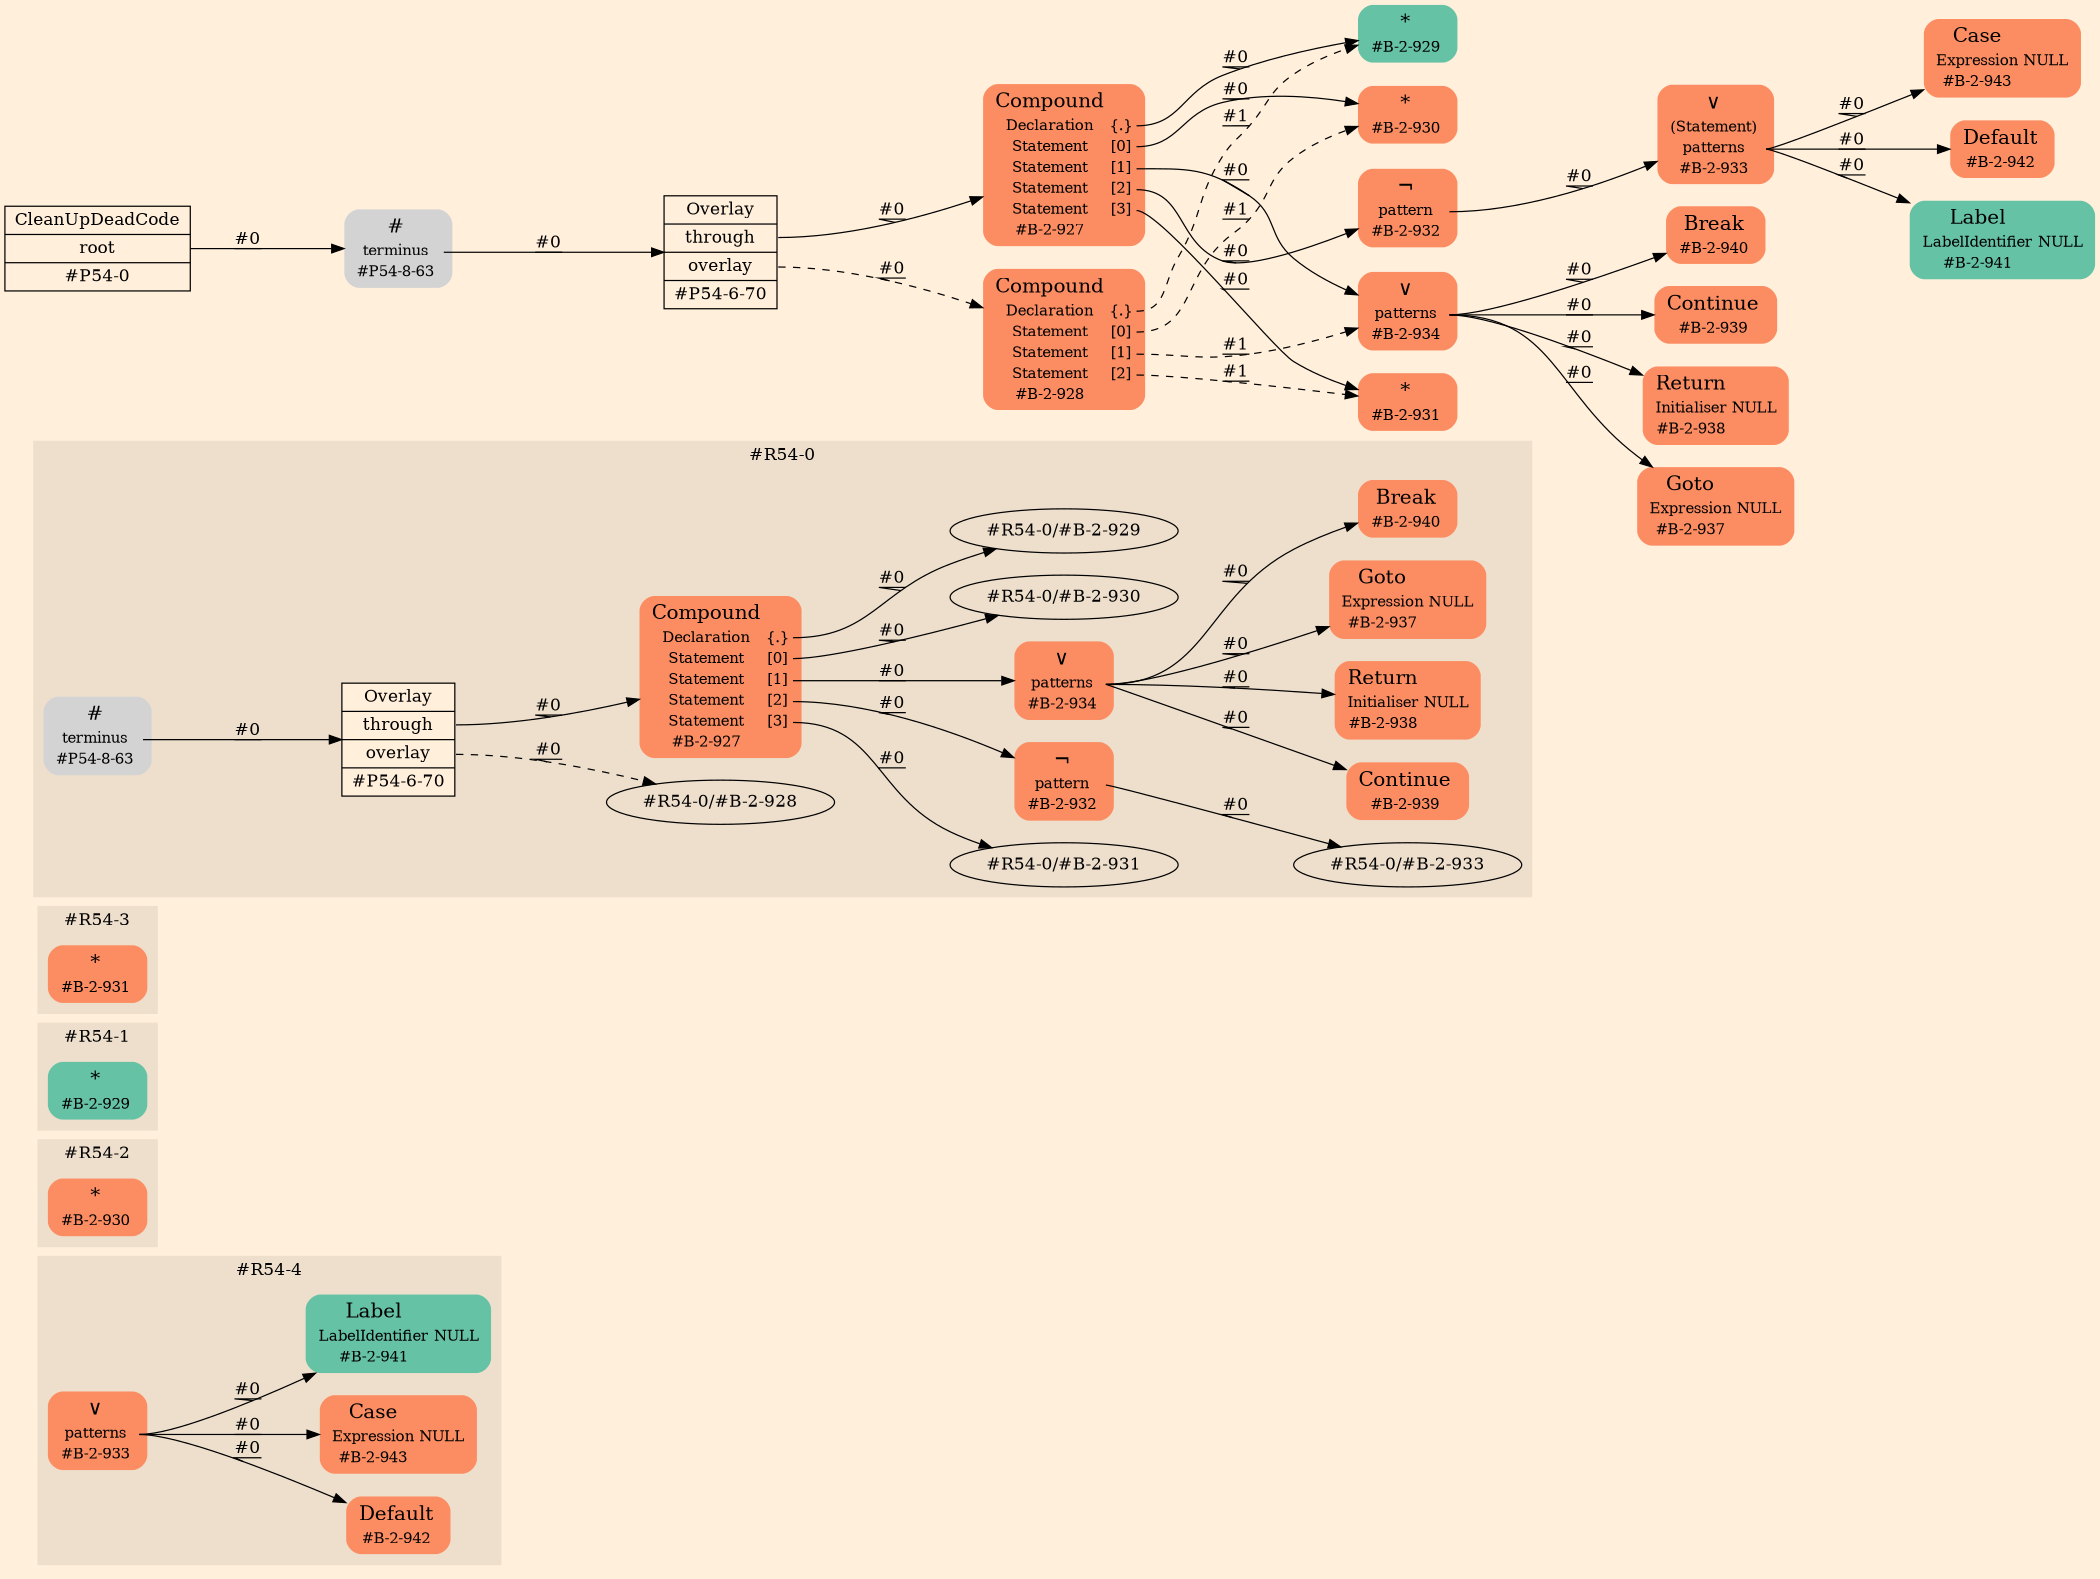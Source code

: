 digraph Inferno {
graph [
rankdir = "LR"
ranksep = 1.0
size = "14,20"
bgcolor = antiquewhite1
];
node [
];
subgraph "cluster#R54-4" {
label = "#R54-4"
style = "filled"
color = antiquewhite2
"#R54-4/#B-2-941" [
shape = "plaintext"
fillcolor = "/set28/1"
label = <<TABLE BORDER="0" CELLBORDER="0" CELLSPACING="0">
 <TR>
  <TD><FONT POINT-SIZE="16.0">Label</FONT></TD>
  <TD></TD>
 </TR>
 <TR>
  <TD>LabelIdentifier</TD>
  <TD PORT="port0">NULL</TD>
 </TR>
 <TR>
  <TD>#B-2-941</TD>
  <TD PORT="port1"></TD>
 </TR>
</TABLE>>
style = "rounded,filled"
fontsize = "12"
];
"#R54-4/#B-2-942" [
shape = "plaintext"
fillcolor = "/set28/2"
label = <<TABLE BORDER="0" CELLBORDER="0" CELLSPACING="0">
 <TR>
  <TD><FONT POINT-SIZE="16.0">Default</FONT></TD>
  <TD></TD>
 </TR>
 <TR>
  <TD>#B-2-942</TD>
  <TD PORT="port0"></TD>
 </TR>
</TABLE>>
style = "rounded,filled"
fontsize = "12"
];
"#R54-4/#B-2-933" [
shape = "plaintext"
fillcolor = "/set28/2"
label = <<TABLE BORDER="0" CELLBORDER="0" CELLSPACING="0">
 <TR>
  <TD><FONT POINT-SIZE="16.0">∨</FONT></TD>
  <TD></TD>
 </TR>
 <TR>
  <TD>patterns</TD>
  <TD PORT="port0"></TD>
 </TR>
 <TR>
  <TD>#B-2-933</TD>
  <TD PORT="port1"></TD>
 </TR>
</TABLE>>
style = "rounded,filled"
fontsize = "12"
];
"#R54-4/#B-2-943" [
shape = "plaintext"
fillcolor = "/set28/2"
label = <<TABLE BORDER="0" CELLBORDER="0" CELLSPACING="0">
 <TR>
  <TD><FONT POINT-SIZE="16.0">Case</FONT></TD>
  <TD></TD>
 </TR>
 <TR>
  <TD>Expression</TD>
  <TD PORT="port0">NULL</TD>
 </TR>
 <TR>
  <TD>#B-2-943</TD>
  <TD PORT="port1"></TD>
 </TR>
</TABLE>>
style = "rounded,filled"
fontsize = "12"
];
"#R54-4/#B-2-933":port0 -> "#R54-4/#B-2-943" [style="solid"
label = "#0"
decorate = true
];
"#R54-4/#B-2-933":port0 -> "#R54-4/#B-2-942" [style="solid"
label = "#0"
decorate = true
];
"#R54-4/#B-2-933":port0 -> "#R54-4/#B-2-941" [style="solid"
label = "#0"
decorate = true
];
}
subgraph "cluster#R54-2" {
label = "#R54-2"
style = "filled"
color = antiquewhite2
"#R54-2/#B-2-930" [
shape = "plaintext"
fillcolor = "/set28/2"
label = <<TABLE BORDER="0" CELLBORDER="0" CELLSPACING="0">
 <TR>
  <TD><FONT POINT-SIZE="16.0">*</FONT></TD>
  <TD></TD>
 </TR>
 <TR>
  <TD>#B-2-930</TD>
  <TD PORT="port0"></TD>
 </TR>
</TABLE>>
style = "rounded,filled"
fontsize = "12"
];
}
subgraph "cluster#R54-1" {
label = "#R54-1"
style = "filled"
color = antiquewhite2
"#R54-1/#B-2-929" [
shape = "plaintext"
fillcolor = "/set28/1"
label = <<TABLE BORDER="0" CELLBORDER="0" CELLSPACING="0">
 <TR>
  <TD><FONT POINT-SIZE="16.0">*</FONT></TD>
  <TD></TD>
 </TR>
 <TR>
  <TD>#B-2-929</TD>
  <TD PORT="port0"></TD>
 </TR>
</TABLE>>
style = "rounded,filled"
fontsize = "12"
];
}
subgraph "cluster#R54-3" {
label = "#R54-3"
style = "filled"
color = antiquewhite2
"#R54-3/#B-2-931" [
shape = "plaintext"
fillcolor = "/set28/2"
label = <<TABLE BORDER="0" CELLBORDER="0" CELLSPACING="0">
 <TR>
  <TD><FONT POINT-SIZE="16.0">*</FONT></TD>
  <TD></TD>
 </TR>
 <TR>
  <TD>#B-2-931</TD>
  <TD PORT="port0"></TD>
 </TR>
</TABLE>>
style = "rounded,filled"
fontsize = "12"
];
}
subgraph "cluster#R54-0" {
label = "#R54-0"
style = "filled"
color = antiquewhite2
"#R54-0/#B-2-932" [
shape = "plaintext"
fillcolor = "/set28/2"
label = <<TABLE BORDER="0" CELLBORDER="0" CELLSPACING="0">
 <TR>
  <TD><FONT POINT-SIZE="16.0">¬</FONT></TD>
  <TD></TD>
 </TR>
 <TR>
  <TD>pattern</TD>
  <TD PORT="port0"></TD>
 </TR>
 <TR>
  <TD>#B-2-932</TD>
  <TD PORT="port1"></TD>
 </TR>
</TABLE>>
style = "rounded,filled"
fontsize = "12"
];
"#R54-0/#B-2-938" [
shape = "plaintext"
fillcolor = "/set28/2"
label = <<TABLE BORDER="0" CELLBORDER="0" CELLSPACING="0">
 <TR>
  <TD><FONT POINT-SIZE="16.0">Return</FONT></TD>
  <TD></TD>
 </TR>
 <TR>
  <TD>Initialiser</TD>
  <TD PORT="port0">NULL</TD>
 </TR>
 <TR>
  <TD>#B-2-938</TD>
  <TD PORT="port1"></TD>
 </TR>
</TABLE>>
style = "rounded,filled"
fontsize = "12"
];
"#R54-0/#P54-8-63" [
shape = "plaintext"
label = <<TABLE BORDER="0" CELLBORDER="0" CELLSPACING="0">
 <TR>
  <TD><FONT POINT-SIZE="16.0">#</FONT></TD>
  <TD></TD>
 </TR>
 <TR>
  <TD>terminus</TD>
  <TD PORT="port0"></TD>
 </TR>
 <TR>
  <TD>#P54-8-63</TD>
  <TD PORT="port1"></TD>
 </TR>
</TABLE>>
style = "rounded,filled"
fontsize = "12"
];
"#R54-0/#B-2-927" [
shape = "plaintext"
fillcolor = "/set28/2"
label = <<TABLE BORDER="0" CELLBORDER="0" CELLSPACING="0">
 <TR>
  <TD><FONT POINT-SIZE="16.0">Compound</FONT></TD>
  <TD></TD>
 </TR>
 <TR>
  <TD>Declaration</TD>
  <TD PORT="port0">{.}</TD>
 </TR>
 <TR>
  <TD>Statement</TD>
  <TD PORT="port1">[0]</TD>
 </TR>
 <TR>
  <TD>Statement</TD>
  <TD PORT="port2">[1]</TD>
 </TR>
 <TR>
  <TD>Statement</TD>
  <TD PORT="port3">[2]</TD>
 </TR>
 <TR>
  <TD>Statement</TD>
  <TD PORT="port4">[3]</TD>
 </TR>
 <TR>
  <TD>#B-2-927</TD>
  <TD PORT="port5"></TD>
 </TR>
</TABLE>>
style = "rounded,filled"
fontsize = "12"
];
"#R54-0/#B-2-937" [
shape = "plaintext"
fillcolor = "/set28/2"
label = <<TABLE BORDER="0" CELLBORDER="0" CELLSPACING="0">
 <TR>
  <TD><FONT POINT-SIZE="16.0">Goto</FONT></TD>
  <TD></TD>
 </TR>
 <TR>
  <TD>Expression</TD>
  <TD PORT="port0">NULL</TD>
 </TR>
 <TR>
  <TD>#B-2-937</TD>
  <TD PORT="port1"></TD>
 </TR>
</TABLE>>
style = "rounded,filled"
fontsize = "12"
];
"#R54-0/#P54-6-70" [
shape = "record"
label = "<fixed> Overlay | <port0> through | <port1> overlay | <port2> #P54-6-70"
style = "filled"
fontsize = "14"
fillcolor = antiquewhite1
];
"#R54-0/#B-2-934" [
shape = "plaintext"
fillcolor = "/set28/2"
label = <<TABLE BORDER="0" CELLBORDER="0" CELLSPACING="0">
 <TR>
  <TD><FONT POINT-SIZE="16.0">∨</FONT></TD>
  <TD></TD>
 </TR>
 <TR>
  <TD>patterns</TD>
  <TD PORT="port0"></TD>
 </TR>
 <TR>
  <TD>#B-2-934</TD>
  <TD PORT="port1"></TD>
 </TR>
</TABLE>>
style = "rounded,filled"
fontsize = "12"
];
"#R54-0/#B-2-940" [
shape = "plaintext"
fillcolor = "/set28/2"
label = <<TABLE BORDER="0" CELLBORDER="0" CELLSPACING="0">
 <TR>
  <TD><FONT POINT-SIZE="16.0">Break</FONT></TD>
  <TD></TD>
 </TR>
 <TR>
  <TD>#B-2-940</TD>
  <TD PORT="port0"></TD>
 </TR>
</TABLE>>
style = "rounded,filled"
fontsize = "12"
];
"#R54-0/#B-2-939" [
shape = "plaintext"
fillcolor = "/set28/2"
label = <<TABLE BORDER="0" CELLBORDER="0" CELLSPACING="0">
 <TR>
  <TD><FONT POINT-SIZE="16.0">Continue</FONT></TD>
  <TD></TD>
 </TR>
 <TR>
  <TD>#B-2-939</TD>
  <TD PORT="port0"></TD>
 </TR>
</TABLE>>
style = "rounded,filled"
fontsize = "12"
];
"#R54-0/#B-2-932":port0 -> "#R54-0/#B-2-933" [style="solid"
label = "#0"
decorate = true
];
"#R54-0/#P54-8-63":port0 -> "#R54-0/#P54-6-70" [style="solid"
label = "#0"
decorate = true
];
"#R54-0/#B-2-927":port0 -> "#R54-0/#B-2-929" [style="solid"
label = "#0"
decorate = true
];
"#R54-0/#B-2-927":port1 -> "#R54-0/#B-2-930" [style="solid"
label = "#0"
decorate = true
];
"#R54-0/#B-2-927":port2 -> "#R54-0/#B-2-934" [style="solid"
label = "#0"
decorate = true
];
"#R54-0/#B-2-927":port3 -> "#R54-0/#B-2-932" [style="solid"
label = "#0"
decorate = true
];
"#R54-0/#B-2-927":port4 -> "#R54-0/#B-2-931" [style="solid"
label = "#0"
decorate = true
];
"#R54-0/#P54-6-70":port0 -> "#R54-0/#B-2-927" [style="solid"
label = "#0"
decorate = true
];
"#R54-0/#P54-6-70":port1 -> "#R54-0/#B-2-928" [style="dashed"
label = "#0"
decorate = true
];
"#R54-0/#B-2-934":port0 -> "#R54-0/#B-2-940" [style="solid"
label = "#0"
decorate = true
];
"#R54-0/#B-2-934":port0 -> "#R54-0/#B-2-939" [style="solid"
label = "#0"
decorate = true
];
"#R54-0/#B-2-934":port0 -> "#R54-0/#B-2-938" [style="solid"
label = "#0"
decorate = true
];
"#R54-0/#B-2-934":port0 -> "#R54-0/#B-2-937" [style="solid"
label = "#0"
decorate = true
];
}
"/CR#P54-0" [
shape = "record"
fillcolor = "transparent"
label = "<fixed> CleanUpDeadCode | <port0> root | <port1> #P54-0"
style = "filled"
fontsize = "14"
fillcolor = antiquewhite1
];
"/#P54-8-63" [
shape = "plaintext"
label = <<TABLE BORDER="0" CELLBORDER="0" CELLSPACING="0">
 <TR>
  <TD><FONT POINT-SIZE="16.0">#</FONT></TD>
  <TD></TD>
 </TR>
 <TR>
  <TD>terminus</TD>
  <TD PORT="port0"></TD>
 </TR>
 <TR>
  <TD>#P54-8-63</TD>
  <TD PORT="port1"></TD>
 </TR>
</TABLE>>
style = "rounded,filled"
fontsize = "12"
];
"/#P54-6-70" [
shape = "record"
label = "<fixed> Overlay | <port0> through | <port1> overlay | <port2> #P54-6-70"
style = "filled"
fontsize = "14"
fillcolor = antiquewhite1
];
"/#B-2-927" [
shape = "plaintext"
fillcolor = "/set28/2"
label = <<TABLE BORDER="0" CELLBORDER="0" CELLSPACING="0">
 <TR>
  <TD><FONT POINT-SIZE="16.0">Compound</FONT></TD>
  <TD></TD>
 </TR>
 <TR>
  <TD>Declaration</TD>
  <TD PORT="port0">{.}</TD>
 </TR>
 <TR>
  <TD>Statement</TD>
  <TD PORT="port1">[0]</TD>
 </TR>
 <TR>
  <TD>Statement</TD>
  <TD PORT="port2">[1]</TD>
 </TR>
 <TR>
  <TD>Statement</TD>
  <TD PORT="port3">[2]</TD>
 </TR>
 <TR>
  <TD>Statement</TD>
  <TD PORT="port4">[3]</TD>
 </TR>
 <TR>
  <TD>#B-2-927</TD>
  <TD PORT="port5"></TD>
 </TR>
</TABLE>>
style = "rounded,filled"
fontsize = "12"
];
"/#B-2-929" [
shape = "plaintext"
fillcolor = "/set28/1"
label = <<TABLE BORDER="0" CELLBORDER="0" CELLSPACING="0">
 <TR>
  <TD><FONT POINT-SIZE="16.0">*</FONT></TD>
  <TD></TD>
 </TR>
 <TR>
  <TD>#B-2-929</TD>
  <TD PORT="port0"></TD>
 </TR>
</TABLE>>
style = "rounded,filled"
fontsize = "12"
];
"/#B-2-930" [
shape = "plaintext"
fillcolor = "/set28/2"
label = <<TABLE BORDER="0" CELLBORDER="0" CELLSPACING="0">
 <TR>
  <TD><FONT POINT-SIZE="16.0">*</FONT></TD>
  <TD></TD>
 </TR>
 <TR>
  <TD>#B-2-930</TD>
  <TD PORT="port0"></TD>
 </TR>
</TABLE>>
style = "rounded,filled"
fontsize = "12"
];
"/#B-2-934" [
shape = "plaintext"
fillcolor = "/set28/2"
label = <<TABLE BORDER="0" CELLBORDER="0" CELLSPACING="0">
 <TR>
  <TD><FONT POINT-SIZE="16.0">∨</FONT></TD>
  <TD></TD>
 </TR>
 <TR>
  <TD>patterns</TD>
  <TD PORT="port0"></TD>
 </TR>
 <TR>
  <TD>#B-2-934</TD>
  <TD PORT="port1"></TD>
 </TR>
</TABLE>>
style = "rounded,filled"
fontsize = "12"
];
"/#B-2-940" [
shape = "plaintext"
fillcolor = "/set28/2"
label = <<TABLE BORDER="0" CELLBORDER="0" CELLSPACING="0">
 <TR>
  <TD><FONT POINT-SIZE="16.0">Break</FONT></TD>
  <TD></TD>
 </TR>
 <TR>
  <TD>#B-2-940</TD>
  <TD PORT="port0"></TD>
 </TR>
</TABLE>>
style = "rounded,filled"
fontsize = "12"
];
"/#B-2-939" [
shape = "plaintext"
fillcolor = "/set28/2"
label = <<TABLE BORDER="0" CELLBORDER="0" CELLSPACING="0">
 <TR>
  <TD><FONT POINT-SIZE="16.0">Continue</FONT></TD>
  <TD></TD>
 </TR>
 <TR>
  <TD>#B-2-939</TD>
  <TD PORT="port0"></TD>
 </TR>
</TABLE>>
style = "rounded,filled"
fontsize = "12"
];
"/#B-2-938" [
shape = "plaintext"
fillcolor = "/set28/2"
label = <<TABLE BORDER="0" CELLBORDER="0" CELLSPACING="0">
 <TR>
  <TD><FONT POINT-SIZE="16.0">Return</FONT></TD>
  <TD></TD>
 </TR>
 <TR>
  <TD>Initialiser</TD>
  <TD PORT="port0">NULL</TD>
 </TR>
 <TR>
  <TD>#B-2-938</TD>
  <TD PORT="port1"></TD>
 </TR>
</TABLE>>
style = "rounded,filled"
fontsize = "12"
];
"/#B-2-937" [
shape = "plaintext"
fillcolor = "/set28/2"
label = <<TABLE BORDER="0" CELLBORDER="0" CELLSPACING="0">
 <TR>
  <TD><FONT POINT-SIZE="16.0">Goto</FONT></TD>
  <TD></TD>
 </TR>
 <TR>
  <TD>Expression</TD>
  <TD PORT="port0">NULL</TD>
 </TR>
 <TR>
  <TD>#B-2-937</TD>
  <TD PORT="port1"></TD>
 </TR>
</TABLE>>
style = "rounded,filled"
fontsize = "12"
];
"/#B-2-932" [
shape = "plaintext"
fillcolor = "/set28/2"
label = <<TABLE BORDER="0" CELLBORDER="0" CELLSPACING="0">
 <TR>
  <TD><FONT POINT-SIZE="16.0">¬</FONT></TD>
  <TD></TD>
 </TR>
 <TR>
  <TD>pattern</TD>
  <TD PORT="port0"></TD>
 </TR>
 <TR>
  <TD>#B-2-932</TD>
  <TD PORT="port1"></TD>
 </TR>
</TABLE>>
style = "rounded,filled"
fontsize = "12"
];
"/#B-2-933" [
shape = "plaintext"
fillcolor = "/set28/2"
label = <<TABLE BORDER="0" CELLBORDER="0" CELLSPACING="0">
 <TR>
  <TD><FONT POINT-SIZE="16.0">∨</FONT></TD>
  <TD></TD>
 </TR>
 <TR>
  <TD>(Statement)</TD>
  <TD PORT="port0"></TD>
 </TR>
 <TR>
  <TD>patterns</TD>
  <TD PORT="port1"></TD>
 </TR>
 <TR>
  <TD>#B-2-933</TD>
  <TD PORT="port2"></TD>
 </TR>
</TABLE>>
style = "rounded,filled"
fontsize = "12"
];
"/#B-2-943" [
shape = "plaintext"
fillcolor = "/set28/2"
label = <<TABLE BORDER="0" CELLBORDER="0" CELLSPACING="0">
 <TR>
  <TD><FONT POINT-SIZE="16.0">Case</FONT></TD>
  <TD></TD>
 </TR>
 <TR>
  <TD>Expression</TD>
  <TD PORT="port0">NULL</TD>
 </TR>
 <TR>
  <TD>#B-2-943</TD>
  <TD PORT="port1"></TD>
 </TR>
</TABLE>>
style = "rounded,filled"
fontsize = "12"
];
"/#B-2-942" [
shape = "plaintext"
fillcolor = "/set28/2"
label = <<TABLE BORDER="0" CELLBORDER="0" CELLSPACING="0">
 <TR>
  <TD><FONT POINT-SIZE="16.0">Default</FONT></TD>
  <TD></TD>
 </TR>
 <TR>
  <TD>#B-2-942</TD>
  <TD PORT="port0"></TD>
 </TR>
</TABLE>>
style = "rounded,filled"
fontsize = "12"
];
"/#B-2-941" [
shape = "plaintext"
fillcolor = "/set28/1"
label = <<TABLE BORDER="0" CELLBORDER="0" CELLSPACING="0">
 <TR>
  <TD><FONT POINT-SIZE="16.0">Label</FONT></TD>
  <TD></TD>
 </TR>
 <TR>
  <TD>LabelIdentifier</TD>
  <TD PORT="port0">NULL</TD>
 </TR>
 <TR>
  <TD>#B-2-941</TD>
  <TD PORT="port1"></TD>
 </TR>
</TABLE>>
style = "rounded,filled"
fontsize = "12"
];
"/#B-2-931" [
shape = "plaintext"
fillcolor = "/set28/2"
label = <<TABLE BORDER="0" CELLBORDER="0" CELLSPACING="0">
 <TR>
  <TD><FONT POINT-SIZE="16.0">*</FONT></TD>
  <TD></TD>
 </TR>
 <TR>
  <TD>#B-2-931</TD>
  <TD PORT="port0"></TD>
 </TR>
</TABLE>>
style = "rounded,filled"
fontsize = "12"
];
"/#B-2-928" [
shape = "plaintext"
fillcolor = "/set28/2"
label = <<TABLE BORDER="0" CELLBORDER="0" CELLSPACING="0">
 <TR>
  <TD><FONT POINT-SIZE="16.0">Compound</FONT></TD>
  <TD></TD>
 </TR>
 <TR>
  <TD>Declaration</TD>
  <TD PORT="port0">{.}</TD>
 </TR>
 <TR>
  <TD>Statement</TD>
  <TD PORT="port1">[0]</TD>
 </TR>
 <TR>
  <TD>Statement</TD>
  <TD PORT="port2">[1]</TD>
 </TR>
 <TR>
  <TD>Statement</TD>
  <TD PORT="port3">[2]</TD>
 </TR>
 <TR>
  <TD>#B-2-928</TD>
  <TD PORT="port4"></TD>
 </TR>
</TABLE>>
style = "rounded,filled"
fontsize = "12"
];
"/CR#P54-0":port0 -> "/#P54-8-63" [style="solid"
label = "#0"
decorate = true
];
"/#P54-8-63":port0 -> "/#P54-6-70" [style="solid"
label = "#0"
decorate = true
];
"/#P54-6-70":port0 -> "/#B-2-927" [style="solid"
label = "#0"
decorate = true
];
"/#P54-6-70":port1 -> "/#B-2-928" [style="dashed"
label = "#0"
decorate = true
];
"/#B-2-927":port0 -> "/#B-2-929" [style="solid"
label = "#0"
decorate = true
];
"/#B-2-927":port1 -> "/#B-2-930" [style="solid"
label = "#0"
decorate = true
];
"/#B-2-927":port2 -> "/#B-2-934" [style="solid"
label = "#0"
decorate = true
];
"/#B-2-927":port3 -> "/#B-2-932" [style="solid"
label = "#0"
decorate = true
];
"/#B-2-927":port4 -> "/#B-2-931" [style="solid"
label = "#0"
decorate = true
];
"/#B-2-934":port0 -> "/#B-2-940" [style="solid"
label = "#0"
decorate = true
];
"/#B-2-934":port0 -> "/#B-2-939" [style="solid"
label = "#0"
decorate = true
];
"/#B-2-934":port0 -> "/#B-2-938" [style="solid"
label = "#0"
decorate = true
];
"/#B-2-934":port0 -> "/#B-2-937" [style="solid"
label = "#0"
decorate = true
];
"/#B-2-932":port0 -> "/#B-2-933" [style="solid"
label = "#0"
decorate = true
];
"/#B-2-933":port1 -> "/#B-2-943" [style="solid"
label = "#0"
decorate = true
];
"/#B-2-933":port1 -> "/#B-2-942" [style="solid"
label = "#0"
decorate = true
];
"/#B-2-933":port1 -> "/#B-2-941" [style="solid"
label = "#0"
decorate = true
];
"/#B-2-928":port0 -> "/#B-2-929" [style="dashed"
label = "#1"
decorate = true
];
"/#B-2-928":port1 -> "/#B-2-930" [style="dashed"
label = "#1"
decorate = true
];
"/#B-2-928":port2 -> "/#B-2-934" [style="dashed"
label = "#1"
decorate = true
];
"/#B-2-928":port3 -> "/#B-2-931" [style="dashed"
label = "#1"
decorate = true
];
}
